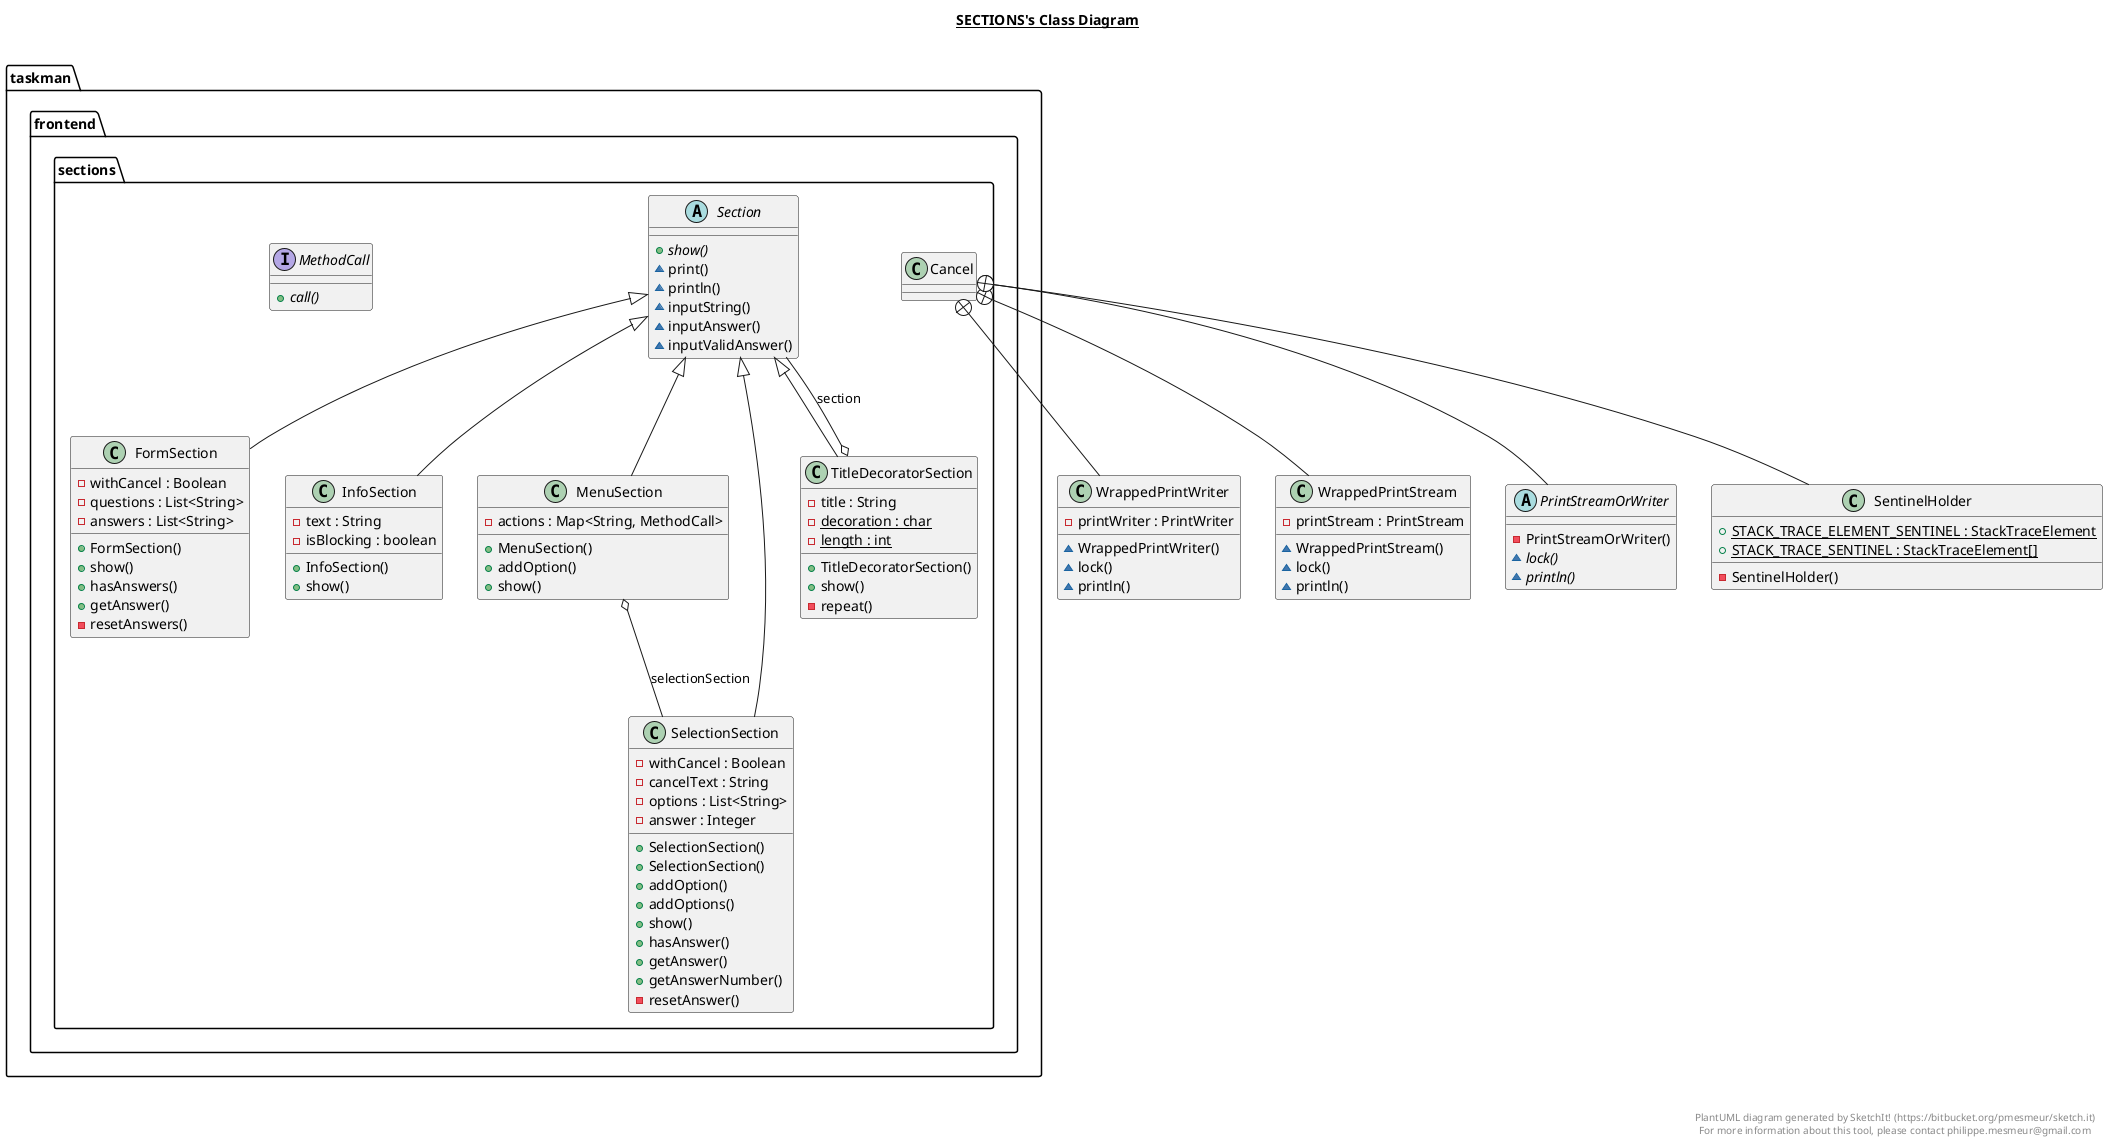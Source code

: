 @startuml

title __SECTIONS's Class Diagram__\n

  package taskman {
    package taskman.frontend {
      package taskman.frontend.sections {
        class Cancel {
        }
      }
    }
  }
  

  class WrappedPrintWriter {
      - printWriter : PrintWriter
      ~ WrappedPrintWriter()
      ~ lock()
      ~ println()
  }
  

  class WrappedPrintStream {
      - printStream : PrintStream
      ~ WrappedPrintStream()
      ~ lock()
      ~ println()
  }
  

  abstract class PrintStreamOrWriter {
      - PrintStreamOrWriter()
      {abstract} ~ lock()
      {abstract} ~ println()
  }
  

  class SentinelHolder {
      {static} + STACK_TRACE_ELEMENT_SENTINEL : StackTraceElement
      {static} + STACK_TRACE_SENTINEL : StackTraceElement[]
      - SentinelHolder()
  }
  

  package taskman {
    package taskman.frontend {
      package taskman.frontend.sections {
        class FormSection {
            - withCancel : Boolean
            - questions : List<String>
            - answers : List<String>
            + FormSection()
            + show()
            + hasAnswers()
            + getAnswer()
            - resetAnswers()
        }
      }
    }
  }
  

  package taskman {
    package taskman.frontend {
      package taskman.frontend.sections {
        class InfoSection {
            - text : String
            - isBlocking : boolean
            + InfoSection()
            + show()
        }
      }
    }
  }
  

  package taskman {
    package taskman.frontend {
      package taskman.frontend.sections {
        class MenuSection {
            - actions : Map<String, MethodCall>
            + MenuSection()
            + addOption()
            + show()
        }
      }
    }
  }
  

  package taskman {
    package taskman.frontend {
      package taskman.frontend.sections {
        interface MethodCall {
            {abstract} + call()
        }
      }
    }
  }
  

  package taskman {
    package taskman.frontend {
      package taskman.frontend.sections {
        abstract class Section {
            {abstract} + show()
            ~ print()
            ~ println()
            ~ inputString()
            ~ inputAnswer()
            ~ inputValidAnswer()
        }
      }
    }
  }
  

  package taskman {
    package taskman.frontend {
      package taskman.frontend.sections {
        class SelectionSection {
            - withCancel : Boolean
            - cancelText : String
            - options : List<String>
            - answer : Integer
            + SelectionSection()
            + SelectionSection()
            + addOption()
            + addOptions()
            + show()
            + hasAnswer()
            + getAnswer()
            + getAnswerNumber()
            - resetAnswer()
        }
      }
    }
  }
  

  package taskman {
    package taskman.frontend {
      package taskman.frontend.sections {
        class TitleDecoratorSection {
            - title : String
            {static} - decoration : char
            {static} - length : int
            + TitleDecoratorSection()
            + show()
            - repeat()
        }
      }
    }
  }
  

  Cancel +-down- WrappedPrintWriter
  Cancel +-down- WrappedPrintStream
  Cancel +-down- PrintStreamOrWriter
  Cancel +-down- SentinelHolder
  FormSection -up-|> Section
  InfoSection -up-|> Section
  MenuSection -up-|> Section
  MenuSection o-- SelectionSection : selectionSection
  SelectionSection -up-|> Section
  TitleDecoratorSection -up-|> Section
  TitleDecoratorSection o-- Section : section


right footer


PlantUML diagram generated by SketchIt! (https://bitbucket.org/pmesmeur/sketch.it)
For more information about this tool, please contact philippe.mesmeur@gmail.com
endfooter

@enduml
